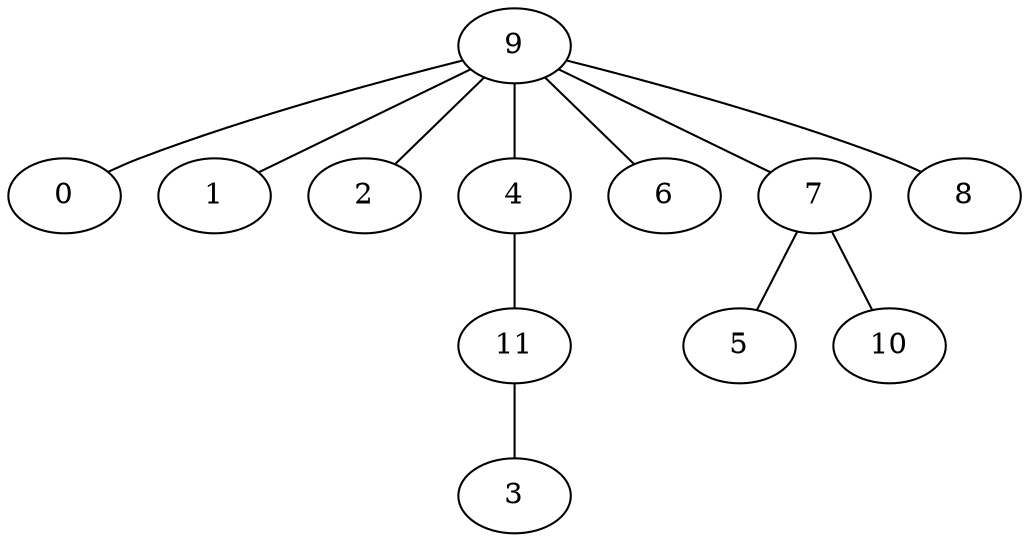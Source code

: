 strict graph "" {
	9 -- 0;
	9 -- 1;
	9 -- 2;
	9 -- 4;
	9 -- 6;
	9 -- 7;
	9 -- 8;
	4 -- 11;
	7 -- 5;
	7 -- 10;
	11 -- 3;
}
